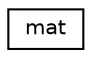 digraph "Graphical Class Hierarchy"
{
 // INTERACTIVE_SVG=YES
  edge [fontname="Helvetica",fontsize="10",labelfontname="Helvetica",labelfontsize="10"];
  node [fontname="Helvetica",fontsize="10",shape=record];
  rankdir="LR";
  Node0 [label="mat",height=0.2,width=0.4,color="black", fillcolor="white", style="filled",URL="$structmat.html",tooltip="Dense matrix to store the problem. "];
}

